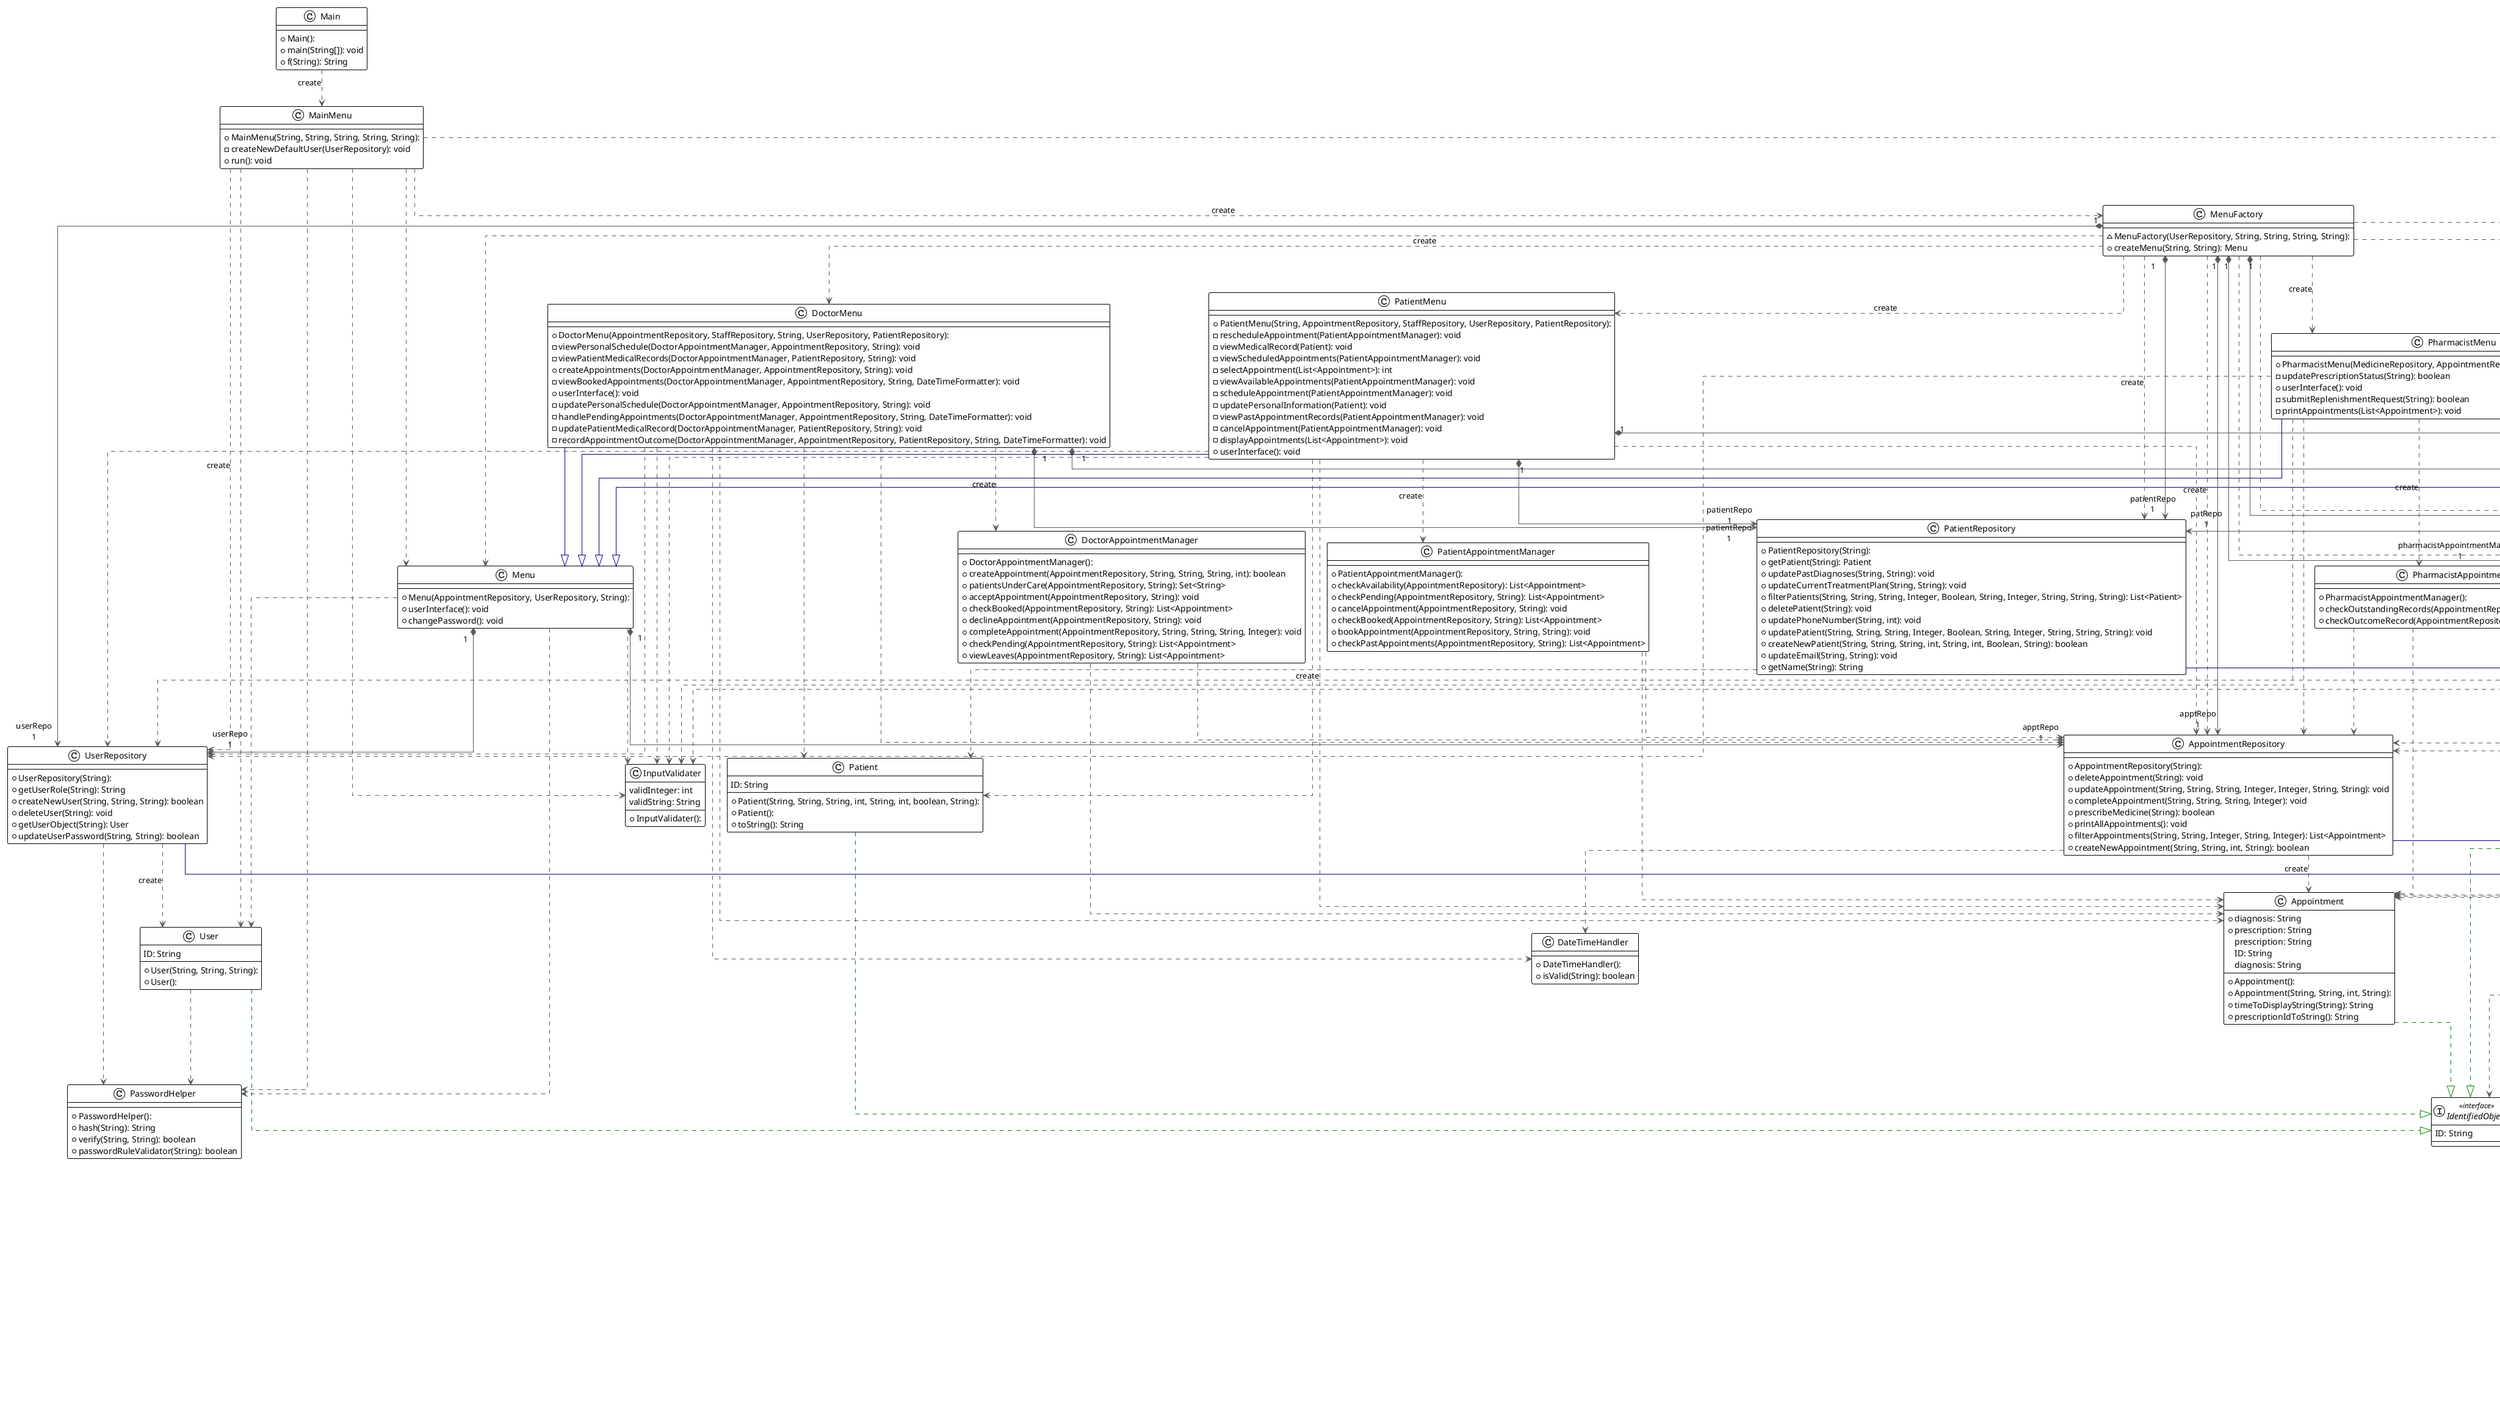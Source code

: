 @startuml

!theme plain
top to bottom direction
skinparam linetype ortho

class AbstractRepository<T> {
  + AbstractRepository():
  # defaultUpdateItem(T): void
  # defaultDeleteItem(String): void
  # defaultCreateItem(T): void
  # saveDatabase(): void
  + defaultViewOnlyDatabase(): Map<String, T>
  # loadDatabase(): void
  # defaultReadItem(String): T
}
class AdminAppointmentManager {
  + AdminAppointmentManager():
  + viewScheduledAppointments(AppointmentRepository): List<Appointment>
  + viewCompletedAppointments(AppointmentRepository): List<Appointment>
}
class AdminMenu {
  + AdminMenu(String, AppointmentRepository, StaffRepository, PatientRepository, MedicineRepository, UserRepository):
  + manageInventoryMenu(): void
  + userInterface(): void
  + viewAppointmentsMenu(AdminAppointmentManager): void
  + manageHospitalStaffMenu(): void
}
class Appointment {
  + Appointment():
  + Appointment(String, String, int, String):
  + diagnosis: String
  + prescription: String
  + timeToDisplayString(String): String
  + prescriptionIdToString(): String
   prescription: String
   ID: String
   diagnosis: String
}
class AppointmentRepository {
  + AppointmentRepository(String):
  + deleteAppointment(String): void
  + updateAppointment(String, String, String, Integer, Integer, String, String): void
  + completeAppointment(String, String, String, Integer): void
  + prescribeMedicine(String): boolean
  + printAllAppointments(): void
  + filterAppointments(String, String, Integer, String, Integer): List<Appointment>
  + createNewAppointment(String, String, int, String): boolean
}
class CSVHandler {
  + CSVHandler():
  + readHeaders(String): List<String>
  - writeLine(BufferedWriter, List<String>): void
  + writeToFile(String, List<String>, List<List<String>>): void
  + readRows(String): List<List<String>>
  - parseLine(String): List<String>
}
class DBLoader {
  + DBLoader():
  + loadCSV(String, Class<T>): HashMap<String, T>
  + saveCSV(String, HashMap<String, T>): void
}
class DateTimeHandler {
  + DateTimeHandler():
  + isValid(String): boolean
}
class DoctorAppointmentManager {
  + DoctorAppointmentManager():
  + createAppointment(AppointmentRepository, String, String, String, int): boolean
  + patientsUnderCare(AppointmentRepository, String): Set<String>
  + acceptAppointment(AppointmentRepository, String): void
  + checkBooked(AppointmentRepository, String): List<Appointment>
  + declineAppointment(AppointmentRepository, String): void
  + completeAppointment(AppointmentRepository, String, String, String, Integer): void
  + checkPending(AppointmentRepository, String): List<Appointment>
  + viewLeaves(AppointmentRepository, String): List<Appointment>
}
class DoctorMenu {
  + DoctorMenu(AppointmentRepository, StaffRepository, String, UserRepository, PatientRepository):
  - viewPersonalSchedule(DoctorAppointmentManager, AppointmentRepository, String): void
  - viewPatientMedicalRecords(DoctorAppointmentManager, PatientRepository, String): void
  + createAppointments(DoctorAppointmentManager, AppointmentRepository, String): void
  - viewBookedAppointments(DoctorAppointmentManager, AppointmentRepository, String, DateTimeFormatter): void
  + userInterface(): void
  - updatePersonalSchedule(DoctorAppointmentManager, AppointmentRepository, String): void
  - handlePendingAppointments(DoctorAppointmentManager, AppointmentRepository, String, DateTimeFormatter): void
  - updatePatientMedicalRecord(DoctorAppointmentManager, PatientRepository, String): void
  - recordAppointmentOutcome(DoctorAppointmentManager, AppointmentRepository, PatientRepository, String, DateTimeFormatter): void
}
class GenericRepository<T> {
  + GenericRepository(Class<T>, String):
  # defaultCreateItem(T): void
  # defaultUpdateItem(T): void
  # defaultDeleteItem(String): void
  # defaultReadItem(String): T
  + defaultViewOnlyDatabase(): Map<String, T>
  # loadDatabase(): void
  # saveDatabase(): void
}
interface IdentifiedObject << interface >> {
   ID: String
}
class InputValidater {
  + InputValidater():
   validInteger: int
   validString: String
}
class Main {
  + Main():
  + main(String[]): void
  + f(String): String
}
class MainMenu {
  + MainMenu(String, String, String, String, String):
  - createNewDefaultUser(UserRepository): void
  + run(): void
}
class Medicine {
  + Medicine():
   ID: String
}
class MedicineRepository {
  + MedicineRepository(String):
  - printMedicineCollection(Collection<Medicine>): void
  + deregisterMedicine(String): void
  + viewReplenishmentRequests(): void
  + setRequest(String, boolean): boolean
  + printMedicineStatus(Medicine): void
  + registerMedicine(Medicine): void
  + defaultReplenish(String): boolean
  + viewMedicationInventory(): void
  + replenishAll(): void
  + setQuantity(String, int): void
  + setAlertLevel(String, int): boolean
  + getMedicineObject(String): Medicine
  + dispense(String, int): boolean
   alerts: Set<Medicine>
}
class Menu {
  + Menu(AppointmentRepository, UserRepository, String):
  + userInterface(): void
  + changePassword(): void
}
class MenuFactory {
  ~ MenuFactory(UserRepository, String, String, String, String):
  + createMenu(String, String): Menu
}
class PasswordHelper {
  + PasswordHelper():
  + hash(String): String
  + verify(String, String): boolean
  + passwordRuleValidator(String): boolean
}
class Patient {
  + Patient(String, String, String, int, String, int, boolean, String):
  + Patient():
  + toString(): String
   ID: String
}
class PatientAppointmentManager {
  + PatientAppointmentManager():
  + checkAvailability(AppointmentRepository): List<Appointment>
  + checkPending(AppointmentRepository, String): List<Appointment>
  + cancelAppointment(AppointmentRepository, String): void
  + checkBooked(AppointmentRepository, String): List<Appointment>
  + bookAppointment(AppointmentRepository, String, String): void
  + checkPastAppointments(AppointmentRepository, String): List<Appointment>
}
class PatientMenu {
  + PatientMenu(String, AppointmentRepository, StaffRepository, UserRepository, PatientRepository):
  - rescheduleAppointment(PatientAppointmentManager): void
  - viewMedicalRecord(Patient): void
  - viewScheduledAppointments(PatientAppointmentManager): void
  - selectAppointment(List<Appointment>): int
  - viewAvailableAppointments(PatientAppointmentManager): void
  - scheduleAppointment(PatientAppointmentManager): void
  - updatePersonalInformation(Patient): void
  - viewPastAppointmentRecords(PatientAppointmentManager): void
  - cancelAppointment(PatientAppointmentManager): void
  - displayAppointments(List<Appointment>): void
  + userInterface(): void
}
class PatientRepository {
  + PatientRepository(String):
  + getPatient(String): Patient
  + updatePastDiagnoses(String, String): void
  + updateCurrentTreatmentPlan(String, String): void
  + filterPatients(String, String, String, Integer, Boolean, String, Integer, String, String, String): List<Patient>
  + deletePatient(String): void
  + updatePhoneNumber(String, int): void
  + updatePatient(String, String, String, Integer, Boolean, String, Integer, String, String, String): void
  + createNewPatient(String, String, String, int, String, int, Boolean, String): boolean
  + updateEmail(String, String): void
  + getName(String): String
}
class PharmacistAppointmentManager {
  + PharmacistAppointmentManager():
  + checkOutstandingRecords(AppointmentRepository): List<Appointment>
  + checkOutcomeRecord(AppointmentRepository, String): List<Appointment>
}
class PharmacistMenu {
  + PharmacistMenu(MedicineRepository, AppointmentRepository, UserRepository, String):
  - updatePrescriptionStatus(String): boolean
  + userInterface(): void
  - submitReplenishmentRequest(String): boolean
  - printAppointments(List<Appointment>): void
}
interface ResourceHandler << interface >> {
  + writeToFile(String, List<String>, List<List<String>>): void
  + readHeaders(String): List<String>
  + readRows(String): List<List<String>>
}
class Staff {
  + Staff():
  + Staff(String, String, String, int, boolean):
  + displayGender(): String
   ID: String
}
class StaffRepository {
  + StaffRepository(String):
  + getStaff(String): Staff
  + filterStaff(String, String, String, Integer, Boolean): List<Staff>
  + getName(String): String
  + updateStaff(String, String, String, Integer, Boolean): void
  + createNewStaff(String, String, String, int, Boolean): boolean
  + deleteStaff(String): void
}
class User {
  + User(String, String, String):
  + User():
   ID: String
}
class UserRepository {
  + UserRepository(String):
  + getUserRole(String): String
  + createNewUser(String, String, String): boolean
  + deleteUser(String): void
  + getUserObject(String): User
  + updateUserPassword(String, String): boolean
}

AdminAppointmentManager       -[#595959,dashed]->  Appointment
AdminAppointmentManager       -[#595959,dashed]->  AppointmentRepository
AdminMenu                     -[#595959,dashed]->  AdminAppointmentManager      : "«create»"
AdminMenu                     -[#595959,dashed]->  Appointment
AdminMenu                     -[#595959,dashed]->  AppointmentRepository
AdminMenu                     -[#595959,dashed]->  GenericRepository
AdminMenu                     -[#595959,dashed]->  InputValidater
AdminMenu                     -[#595959,dashed]->  Medicine                     : "«create»"
AdminMenu                    "1" *-[#595959,plain]-> "medRepo\n1" MedicineRepository
AdminMenu                     -[#000082,plain]-^  Menu
AdminMenu                    "1" *-[#595959,plain]-> "patRepo\n1" PatientRepository
AdminMenu                     -[#595959,dashed]->  Staff
AdminMenu                    "1" *-[#595959,plain]-> "staffRepo\n1" StaffRepository
AdminMenu                     -[#595959,dashed]->  UserRepository
Appointment                   -[#008200,dashed]-^  IdentifiedObject
AppointmentRepository         -[#595959,dashed]->  Appointment                  : "«create»"
AppointmentRepository         -[#595959,dashed]->  DateTimeHandler
AppointmentRepository         -[#000082,plain]-^  GenericRepository
CSVHandler                    -[#008200,dashed]-^  ResourceHandler
DBLoader                      -[#595959,dashed]->  CSVHandler                   : "«create»"
DBLoader                     "1" *-[#595959,plain]-> "resourceHandler\n1" ResourceHandler
DoctorAppointmentManager      -[#595959,dashed]->  Appointment
DoctorAppointmentManager      -[#595959,dashed]->  AppointmentRepository
DoctorMenu                    -[#595959,dashed]->  Appointment
DoctorMenu                    -[#595959,dashed]->  AppointmentRepository
DoctorMenu                    -[#595959,dashed]->  DateTimeHandler
DoctorMenu                    -[#595959,dashed]->  DoctorAppointmentManager     : "«create»"
DoctorMenu                    -[#595959,dashed]->  InputValidater
DoctorMenu                    -[#000082,plain]-^  Menu
DoctorMenu                    -[#595959,dashed]->  Patient
DoctorMenu                   "1" *-[#595959,plain]-> "patientRepo\n1" PatientRepository
DoctorMenu                   "1" *-[#595959,plain]-> "staffRepo\n1" StaffRepository
DoctorMenu                    -[#595959,dashed]->  UserRepository
GenericRepository             -[#000082,plain]-^  AbstractRepository
GenericRepository             -[#595959,dashed]->  DBLoader
GenericRepository             -[#595959,dashed]->  IdentifiedObject
Main                          -[#595959,dashed]->  MainMenu                     : "«create»"
MainMenu                      -[#595959,dashed]->  GenericRepository
MainMenu                      -[#595959,dashed]->  InputValidater
MainMenu                      -[#595959,dashed]->  Menu
MainMenu                      -[#595959,dashed]->  MenuFactory                  : "«create»"
MainMenu                      -[#595959,dashed]->  PasswordHelper
MainMenu                      -[#595959,dashed]->  User
MainMenu                      -[#595959,dashed]->  UserRepository               : "«create»"
Medicine                      -[#008200,dashed]-^  IdentifiedObject
MedicineRepository            -[#000082,plain]-^  GenericRepository
MedicineRepository           "1" *-[#595959,plain]-> "alertedMedicines\n*" Medicine
Menu                         "1" *-[#595959,plain]-> "apptRepo\n1" AppointmentRepository
Menu                          -[#595959,dashed]->  InputValidater
Menu                          -[#595959,dashed]->  PasswordHelper
Menu                          -[#595959,dashed]->  User
Menu                         "1" *-[#595959,plain]-> "userRepo\n1" UserRepository
MenuFactory                   -[#595959,dashed]->  AdminMenu                    : "«create»"
MenuFactory                   -[#595959,dashed]->  AppointmentRepository        : "«create»"
MenuFactory                  "1" *-[#595959,plain]-> "apptRepo\n1" AppointmentRepository
MenuFactory                   -[#595959,dashed]->  DoctorMenu                   : "«create»"
MenuFactory                   -[#595959,dashed]->  GenericRepository
MenuFactory                   -[#595959,dashed]->  MedicineRepository           : "«create»"
MenuFactory                  "1" *-[#595959,plain]-> "medRepo\n1" MedicineRepository
MenuFactory                   -[#595959,dashed]->  Menu
MenuFactory                   -[#595959,dashed]->  PatientMenu                  : "«create»"
MenuFactory                   -[#595959,dashed]->  PatientRepository            : "«create»"
MenuFactory                  "1" *-[#595959,plain]-> "patientRepo\n1" PatientRepository
MenuFactory                   -[#595959,dashed]->  PharmacistMenu               : "«create»"
MenuFactory                   -[#595959,dashed]->  StaffRepository              : "«create»"
MenuFactory                  "1" *-[#595959,plain]-> "staffRepo\n1" StaffRepository
MenuFactory                  "1" *-[#595959,plain]-> "userRepo\n1" UserRepository
Patient                       -[#008200,dashed]-^  IdentifiedObject
PatientAppointmentManager     -[#595959,dashed]->  Appointment
PatientAppointmentManager     -[#595959,dashed]->  AppointmentRepository
PatientMenu                   -[#595959,dashed]->  Appointment
PatientMenu                   -[#595959,dashed]->  AppointmentRepository
PatientMenu                   -[#595959,dashed]->  InputValidater
PatientMenu                   -[#000082,plain]-^  Menu
PatientMenu                   -[#595959,dashed]->  Patient
PatientMenu                   -[#595959,dashed]->  PatientAppointmentManager    : "«create»"
PatientMenu                  "1" *-[#595959,plain]-> "patientRepo\n1" PatientRepository
PatientMenu                  "1" *-[#595959,plain]-> "staffRepo\n1" StaffRepository
PatientMenu                   -[#595959,dashed]->  UserRepository
PatientRepository             -[#000082,plain]-^  GenericRepository
PatientRepository             -[#595959,dashed]->  Patient                      : "«create»"
PharmacistAppointmentManager  -[#595959,dashed]->  Appointment
PharmacistAppointmentManager  -[#595959,dashed]->  AppointmentRepository
PharmacistMenu                -[#595959,dashed]->  Appointment
PharmacistMenu                -[#595959,dashed]->  AppointmentRepository
PharmacistMenu                -[#595959,dashed]->  InputValidater
PharmacistMenu                -[#595959,dashed]->  Medicine
PharmacistMenu               "1" *-[#595959,plain]-> "medRepo\n1" MedicineRepository
PharmacistMenu                -[#000082,plain]-^  Menu
PharmacistMenu                -[#595959,dashed]->  PharmacistAppointmentManager : "«create»"
PharmacistMenu               "1" *-[#595959,plain]-> "pharmacistAppointmentManager\n1" PharmacistAppointmentManager
PharmacistMenu                -[#595959,dashed]->  UserRepository
Staff                         -[#008200,dashed]-^  IdentifiedObject
StaffRepository               -[#000082,plain]-^  GenericRepository
StaffRepository               -[#595959,dashed]->  Staff                        : "«create»"
User                          -[#008200,dashed]-^  IdentifiedObject
User                          -[#595959,dashed]->  PasswordHelper
UserRepository                -[#000082,plain]-^  GenericRepository
UserRepository                -[#595959,dashed]->  PasswordHelper
UserRepository                -[#595959,dashed]->  User                         : "«create»"
@enduml
